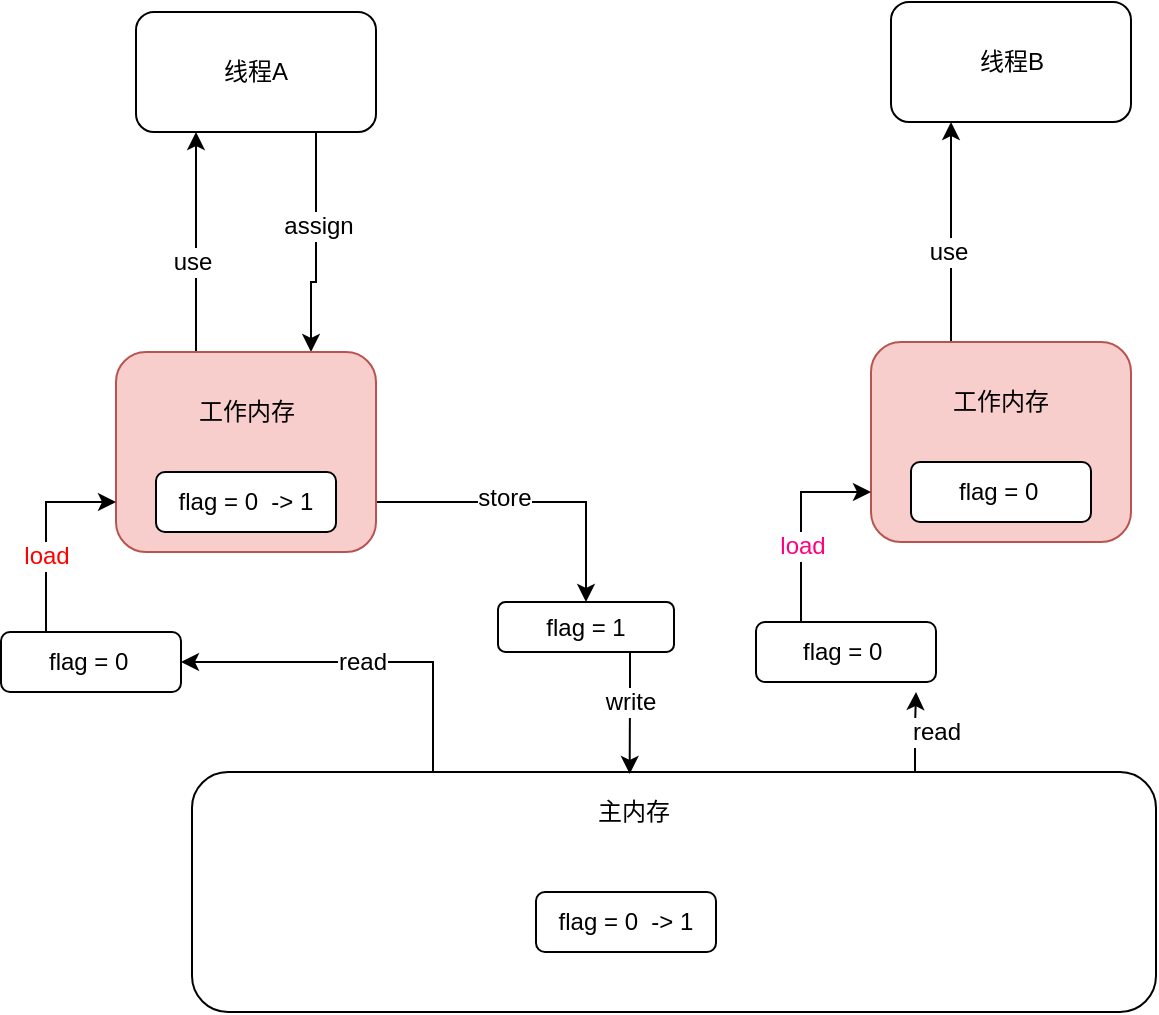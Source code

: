 <mxfile version="12.2.3" type="github" pages="1">
  <diagram id="FCnuCi0mLgoETxNgeYDF" name="第 1 页">
    <mxGraphModel dx="1422" dy="713" grid="1" gridSize="10" guides="1" tooltips="1" connect="1" arrows="1" fold="1" page="1" pageScale="1" pageWidth="827" pageHeight="1169" math="0" shadow="0">
      <root>
        <mxCell id="0"/>
        <mxCell id="1" parent="0"/>
        <object label="" id="24izZnUR9csgt45bPShQ-31">
          <mxCell style="edgeStyle=orthogonalEdgeStyle;rounded=0;orthogonalLoop=1;jettySize=auto;html=1;exitX=0.75;exitY=1;exitDx=0;exitDy=0;entryX=0.75;entryY=0;entryDx=0;entryDy=0;" edge="1" parent="1" source="24izZnUR9csgt45bPShQ-1" target="24izZnUR9csgt45bPShQ-2">
            <mxGeometry relative="1" as="geometry">
              <Array as="points">
                <mxPoint x="220" y="205"/>
                <mxPoint x="218" y="205"/>
              </Array>
            </mxGeometry>
          </mxCell>
        </object>
        <mxCell id="24izZnUR9csgt45bPShQ-33" value="assign" style="text;html=1;resizable=0;points=[];align=center;verticalAlign=middle;labelBackgroundColor=#ffffff;" vertex="1" connectable="0" parent="24izZnUR9csgt45bPShQ-31">
          <mxGeometry x="-0.161" y="1" relative="1" as="geometry">
            <mxPoint as="offset"/>
          </mxGeometry>
        </mxCell>
        <mxCell id="24izZnUR9csgt45bPShQ-1" value="线程A" style="rounded=1;whiteSpace=wrap;html=1;" vertex="1" parent="1">
          <mxGeometry x="130" y="70" width="120" height="60" as="geometry"/>
        </mxCell>
        <mxCell id="24izZnUR9csgt45bPShQ-16" style="edgeStyle=orthogonalEdgeStyle;rounded=0;orthogonalLoop=1;jettySize=auto;html=1;exitX=0.25;exitY=0;exitDx=0;exitDy=0;entryX=0.25;entryY=1;entryDx=0;entryDy=0;" edge="1" parent="1" source="24izZnUR9csgt45bPShQ-2" target="24izZnUR9csgt45bPShQ-1">
          <mxGeometry relative="1" as="geometry">
            <Array as="points">
              <mxPoint x="160" y="240"/>
            </Array>
          </mxGeometry>
        </mxCell>
        <mxCell id="24izZnUR9csgt45bPShQ-18" value="use" style="text;html=1;resizable=0;points=[];align=center;verticalAlign=middle;labelBackgroundColor=#ffffff;" vertex="1" connectable="0" parent="24izZnUR9csgt45bPShQ-16">
          <mxGeometry x="-0.44" relative="1" as="geometry">
            <mxPoint x="-2" y="-20" as="offset"/>
          </mxGeometry>
        </mxCell>
        <mxCell id="24izZnUR9csgt45bPShQ-22" style="edgeStyle=orthogonalEdgeStyle;rounded=0;orthogonalLoop=1;jettySize=auto;html=1;exitX=1;exitY=0.75;exitDx=0;exitDy=0;entryX=0.5;entryY=0;entryDx=0;entryDy=0;" edge="1" parent="1" source="24izZnUR9csgt45bPShQ-2" target="24izZnUR9csgt45bPShQ-21">
          <mxGeometry relative="1" as="geometry"/>
        </mxCell>
        <mxCell id="24izZnUR9csgt45bPShQ-23" value="store" style="text;html=1;resizable=0;points=[];align=center;verticalAlign=middle;labelBackgroundColor=#ffffff;" vertex="1" connectable="0" parent="24izZnUR9csgt45bPShQ-22">
          <mxGeometry x="-0.175" y="2" relative="1" as="geometry">
            <mxPoint as="offset"/>
          </mxGeometry>
        </mxCell>
        <mxCell id="24izZnUR9csgt45bPShQ-2" value="" style="rounded=1;whiteSpace=wrap;html=1;fillColor=#f8cecc;strokeColor=#b85450;" vertex="1" parent="1">
          <mxGeometry x="120" y="240" width="130" height="100" as="geometry"/>
        </mxCell>
        <mxCell id="24izZnUR9csgt45bPShQ-3" value="工作内存" style="text;html=1;strokeColor=none;fillColor=none;align=center;verticalAlign=middle;whiteSpace=wrap;rounded=0;" vertex="1" parent="1">
          <mxGeometry x="152.5" y="260" width="65" height="20" as="geometry"/>
        </mxCell>
        <mxCell id="24izZnUR9csgt45bPShQ-5" value="flag = 0&amp;nbsp; -&amp;gt; 1" style="rounded=1;whiteSpace=wrap;html=1;" vertex="1" parent="1">
          <mxGeometry x="140" y="300" width="90" height="30" as="geometry"/>
        </mxCell>
        <mxCell id="24izZnUR9csgt45bPShQ-10" style="edgeStyle=orthogonalEdgeStyle;rounded=0;orthogonalLoop=1;jettySize=auto;html=1;exitX=0.25;exitY=0;exitDx=0;exitDy=0;entryX=1;entryY=0.5;entryDx=0;entryDy=0;" edge="1" parent="1" source="24izZnUR9csgt45bPShQ-6" target="24izZnUR9csgt45bPShQ-9">
          <mxGeometry relative="1" as="geometry"/>
        </mxCell>
        <mxCell id="24izZnUR9csgt45bPShQ-11" value="read" style="text;html=1;resizable=0;points=[];align=center;verticalAlign=middle;labelBackgroundColor=#ffffff;" vertex="1" connectable="0" parent="24izZnUR9csgt45bPShQ-10">
          <mxGeometry x="0.006" relative="1" as="geometry">
            <mxPoint as="offset"/>
          </mxGeometry>
        </mxCell>
        <mxCell id="24izZnUR9csgt45bPShQ-50" style="edgeStyle=orthogonalEdgeStyle;rounded=0;orthogonalLoop=1;jettySize=auto;html=1;exitX=0.75;exitY=0;exitDx=0;exitDy=0;entryX=0.889;entryY=1.167;entryDx=0;entryDy=0;entryPerimeter=0;" edge="1" parent="1" source="24izZnUR9csgt45bPShQ-6" target="24izZnUR9csgt45bPShQ-47">
          <mxGeometry relative="1" as="geometry"/>
        </mxCell>
        <mxCell id="24izZnUR9csgt45bPShQ-6" value="" style="rounded=1;whiteSpace=wrap;html=1;" vertex="1" parent="1">
          <mxGeometry x="158" y="450" width="482" height="120" as="geometry"/>
        </mxCell>
        <mxCell id="24izZnUR9csgt45bPShQ-7" value="主内存" style="text;html=1;strokeColor=none;fillColor=none;align=center;verticalAlign=middle;whiteSpace=wrap;rounded=0;" vertex="1" parent="1">
          <mxGeometry x="359" y="460" width="40" height="20" as="geometry"/>
        </mxCell>
        <mxCell id="24izZnUR9csgt45bPShQ-8" value="flag = 0&amp;nbsp; -&amp;gt; 1" style="rounded=1;whiteSpace=wrap;html=1;" vertex="1" parent="1">
          <mxGeometry x="330" y="510" width="90" height="30" as="geometry"/>
        </mxCell>
        <mxCell id="24izZnUR9csgt45bPShQ-12" style="edgeStyle=orthogonalEdgeStyle;rounded=0;orthogonalLoop=1;jettySize=auto;html=1;exitX=0.25;exitY=0;exitDx=0;exitDy=0;entryX=0;entryY=0.75;entryDx=0;entryDy=0;" edge="1" parent="1" source="24izZnUR9csgt45bPShQ-9" target="24izZnUR9csgt45bPShQ-2">
          <mxGeometry relative="1" as="geometry">
            <mxPoint x="60" y="290" as="targetPoint"/>
          </mxGeometry>
        </mxCell>
        <mxCell id="24izZnUR9csgt45bPShQ-13" value="load" style="text;html=1;resizable=0;points=[];align=center;verticalAlign=middle;labelBackgroundColor=#ffffff;fontColor=#FF0000;" vertex="1" connectable="0" parent="24izZnUR9csgt45bPShQ-12">
          <mxGeometry x="-0.233" relative="1" as="geometry">
            <mxPoint as="offset"/>
          </mxGeometry>
        </mxCell>
        <mxCell id="24izZnUR9csgt45bPShQ-9" value="flag = 0&amp;nbsp;" style="rounded=1;whiteSpace=wrap;html=1;" vertex="1" parent="1">
          <mxGeometry x="62.5" y="380" width="90" height="30" as="geometry"/>
        </mxCell>
        <mxCell id="24izZnUR9csgt45bPShQ-29" style="edgeStyle=orthogonalEdgeStyle;rounded=0;orthogonalLoop=1;jettySize=auto;html=1;exitX=0.75;exitY=1;exitDx=0;exitDy=0;entryX=0.454;entryY=0.008;entryDx=0;entryDy=0;entryPerimeter=0;" edge="1" parent="1" source="24izZnUR9csgt45bPShQ-21" target="24izZnUR9csgt45bPShQ-6">
          <mxGeometry relative="1" as="geometry">
            <Array as="points">
              <mxPoint x="377" y="410"/>
              <mxPoint x="377" y="410"/>
            </Array>
          </mxGeometry>
        </mxCell>
        <mxCell id="24izZnUR9csgt45bPShQ-30" value="write" style="text;html=1;resizable=0;points=[];align=center;verticalAlign=middle;labelBackgroundColor=#ffffff;" vertex="1" connectable="0" parent="24izZnUR9csgt45bPShQ-29">
          <mxGeometry x="-0.64" y="-7" relative="1" as="geometry">
            <mxPoint x="7" y="14" as="offset"/>
          </mxGeometry>
        </mxCell>
        <mxCell id="24izZnUR9csgt45bPShQ-21" value="flag = 1" style="rounded=1;whiteSpace=wrap;html=1;" vertex="1" parent="1">
          <mxGeometry x="311" y="365" width="88" height="25" as="geometry"/>
        </mxCell>
        <mxCell id="24izZnUR9csgt45bPShQ-36" value="线程B" style="rounded=1;whiteSpace=wrap;html=1;" vertex="1" parent="1">
          <mxGeometry x="507.5" y="65" width="120" height="60" as="geometry"/>
        </mxCell>
        <mxCell id="24izZnUR9csgt45bPShQ-37" style="edgeStyle=orthogonalEdgeStyle;rounded=0;orthogonalLoop=1;jettySize=auto;html=1;exitX=0.25;exitY=0;exitDx=0;exitDy=0;entryX=0.25;entryY=1;entryDx=0;entryDy=0;" edge="1" parent="1" source="24izZnUR9csgt45bPShQ-41" target="24izZnUR9csgt45bPShQ-36">
          <mxGeometry relative="1" as="geometry">
            <Array as="points">
              <mxPoint x="537.5" y="235"/>
            </Array>
          </mxGeometry>
        </mxCell>
        <mxCell id="24izZnUR9csgt45bPShQ-38" value="use" style="text;html=1;resizable=0;points=[];align=center;verticalAlign=middle;labelBackgroundColor=#ffffff;" vertex="1" connectable="0" parent="24izZnUR9csgt45bPShQ-37">
          <mxGeometry x="-0.44" relative="1" as="geometry">
            <mxPoint x="-2" y="-20" as="offset"/>
          </mxGeometry>
        </mxCell>
        <mxCell id="24izZnUR9csgt45bPShQ-41" value="" style="rounded=1;whiteSpace=wrap;html=1;fillColor=#f8cecc;strokeColor=#b85450;" vertex="1" parent="1">
          <mxGeometry x="497.5" y="235" width="130" height="100" as="geometry"/>
        </mxCell>
        <mxCell id="24izZnUR9csgt45bPShQ-42" value="工作内存" style="text;html=1;strokeColor=none;fillColor=none;align=center;verticalAlign=middle;whiteSpace=wrap;rounded=0;" vertex="1" parent="1">
          <mxGeometry x="530" y="255" width="65" height="20" as="geometry"/>
        </mxCell>
        <mxCell id="24izZnUR9csgt45bPShQ-43" value="flag = 0&amp;nbsp;" style="rounded=1;whiteSpace=wrap;html=1;" vertex="1" parent="1">
          <mxGeometry x="517.5" y="295" width="90" height="30" as="geometry"/>
        </mxCell>
        <mxCell id="24izZnUR9csgt45bPShQ-44" value="read" style="text;html=1;resizable=0;points=[];align=center;verticalAlign=middle;labelBackgroundColor=#ffffff;" vertex="1" connectable="0" parent="1">
          <mxGeometry x="530" y="430" as="geometry">
            <mxPoint as="offset"/>
          </mxGeometry>
        </mxCell>
        <mxCell id="24izZnUR9csgt45bPShQ-45" style="edgeStyle=orthogonalEdgeStyle;rounded=0;orthogonalLoop=1;jettySize=auto;html=1;exitX=0.25;exitY=0;exitDx=0;exitDy=0;entryX=0;entryY=0.75;entryDx=0;entryDy=0;" edge="1" parent="1" source="24izZnUR9csgt45bPShQ-47" target="24izZnUR9csgt45bPShQ-41">
          <mxGeometry relative="1" as="geometry">
            <mxPoint x="437.5" y="285" as="targetPoint"/>
          </mxGeometry>
        </mxCell>
        <mxCell id="24izZnUR9csgt45bPShQ-46" value="load" style="text;html=1;resizable=0;points=[];align=center;verticalAlign=middle;labelBackgroundColor=#ffffff;fontColor=#FF0080;" vertex="1" connectable="0" parent="24izZnUR9csgt45bPShQ-45">
          <mxGeometry x="-0.233" relative="1" as="geometry">
            <mxPoint as="offset"/>
          </mxGeometry>
        </mxCell>
        <mxCell id="24izZnUR9csgt45bPShQ-47" value="flag = 0&amp;nbsp;" style="rounded=1;whiteSpace=wrap;html=1;" vertex="1" parent="1">
          <mxGeometry x="440" y="375" width="90" height="30" as="geometry"/>
        </mxCell>
      </root>
    </mxGraphModel>
  </diagram>
</mxfile>
